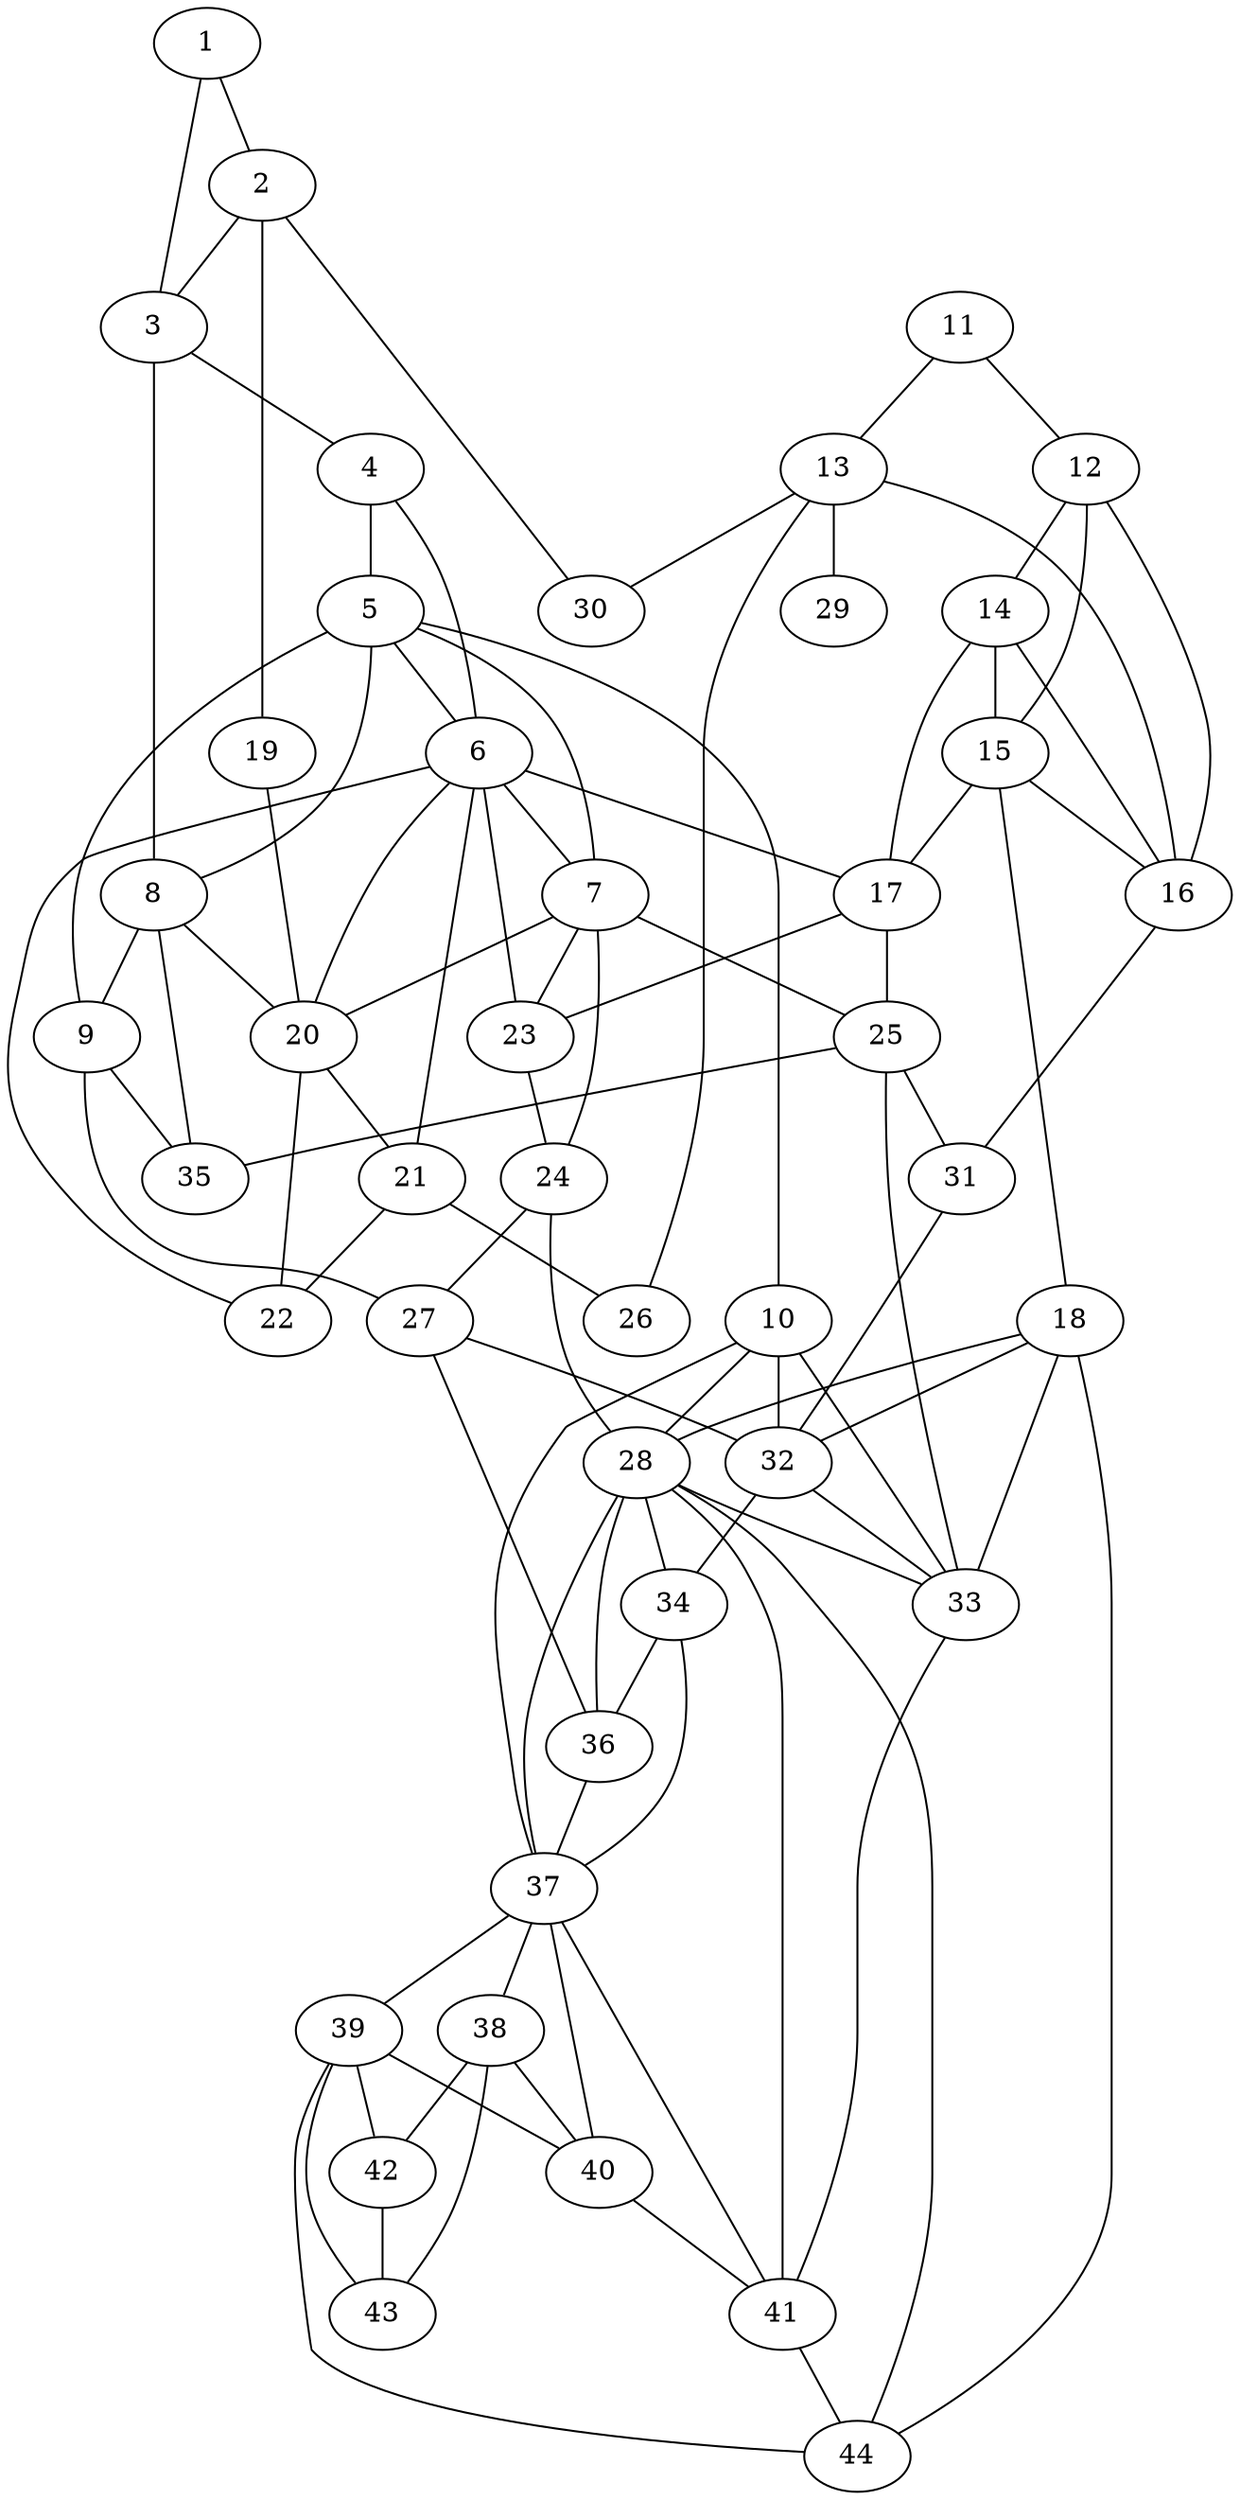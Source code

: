 graph {
1--2;
1--3;
4--5;
4--6;
3--4;
5--7;
5--6;
5--8;
5--9;
5--10;
11--12;
11--13;
12--14;
12--15;
12--16;
14--15;
14--16;
14--17;
15--16;
15--18;
15--17;
19--20;
2--19;
7--20;
20--21;
20--22;
6--20;
8--20;
6--7;
7--23;
7--24;
7--25;
21--22;
6--21;
21--26;
6--22;
6--23;
6--17;
23--24;
17--23;
24--27;
24--28;
13--16;
13--26;
13--29;
13--30;
16--31;
27--32;
10--32;
18--32;
32--33;
31--32;
32--34;
2--3;
2--30;
3--8;
8--9;
8--35;
9--27;
9--35;
27--36;
10--37;
10--33;
10--28;
37--38;
37--39;
37--40;
37--41;
28--37;
34--37;
36--37;
38--42;
38--43;
38--40;
39--42;
42--43;
18--44;
18--33;
18--28;
39--44;
41--44;
28--44;
39--43;
39--40;
40--41;
33--41;
28--41;
25--33;
28--33;
17--25;
25--31;
25--35;
28--34;
28--36;
34--36;
}
